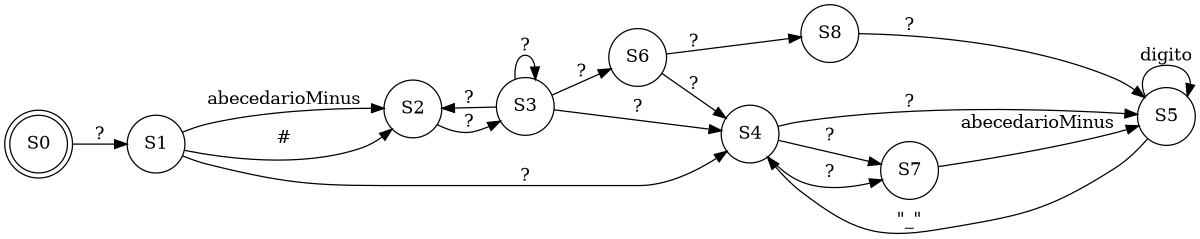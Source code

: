 digraph AFND {
	rankdir=LR;
	size="8,5";
	node [shape = doublecircle]; S0;
	node [shape = circle];
	S0 -> S1 [label = "?"];
	S1 -> S2 [label = "abecedarioMinus"];
	S2 -> S3 [label = "?"];
	S3 -> S4 [label = "?"];
	S3 -> S6 [label = "?"];
	S4 -> S5 [label = "?"];
	S4 -> S7 [label = "?"];
	S5 -> S5 [label = "digito"];
	S6 -> S8 [label = "?"];
	S7 -> S5 [label = "abecedarioMinus"];
	S8 -> S5 [label = "?"];
	S4 -> S7 [label = "?"];
	S5 -> S4 [label = "\"_\""];
	S6 -> S4 [label = "?"];
	S3 -> S3 [label = "?"];
	S3 -> S2 [label = "?"];
	S1 -> S4 [label = "?"];
	S1 -> S2 [label = "#"];
}


